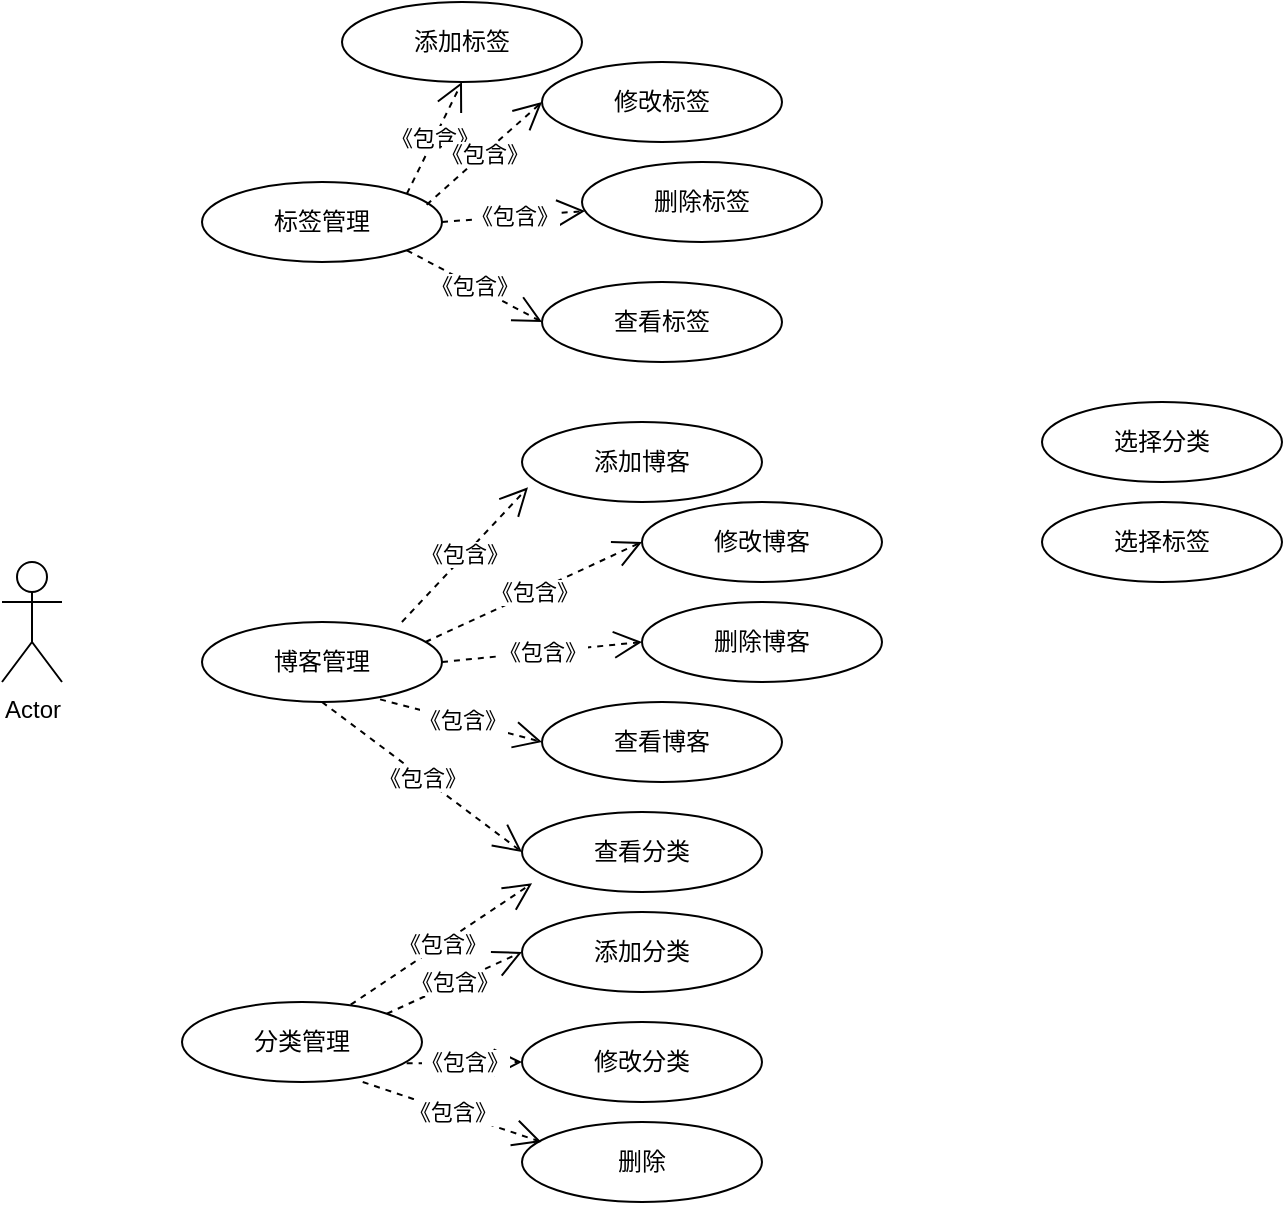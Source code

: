 <mxfile version="24.2.3" type="github">
  <diagram name="第 1 页" id="pe9sap4QaWVrpEyMOnEe">
    <mxGraphModel dx="1221" dy="636" grid="1" gridSize="10" guides="1" tooltips="1" connect="1" arrows="1" fold="1" page="1" pageScale="1" pageWidth="827" pageHeight="1169" math="0" shadow="0">
      <root>
        <mxCell id="0" />
        <mxCell id="1" parent="0" />
        <mxCell id="uvk9hI2O3WgVnZL8qZCz-1" value="Actor" style="shape=umlActor;verticalLabelPosition=bottom;verticalAlign=top;html=1;" vertex="1" parent="1">
          <mxGeometry x="90" y="300" width="30" height="60" as="geometry" />
        </mxCell>
        <mxCell id="uvk9hI2O3WgVnZL8qZCz-2" value="标签管理" style="ellipse;whiteSpace=wrap;html=1;" vertex="1" parent="1">
          <mxGeometry x="190" y="110" width="120" height="40" as="geometry" />
        </mxCell>
        <mxCell id="uvk9hI2O3WgVnZL8qZCz-3" value="分类管理" style="ellipse;whiteSpace=wrap;html=1;" vertex="1" parent="1">
          <mxGeometry x="180" y="520" width="120" height="40" as="geometry" />
        </mxCell>
        <mxCell id="uvk9hI2O3WgVnZL8qZCz-4" value="博客管理" style="ellipse;whiteSpace=wrap;html=1;" vertex="1" parent="1">
          <mxGeometry x="190" y="330" width="120" height="40" as="geometry" />
        </mxCell>
        <mxCell id="uvk9hI2O3WgVnZL8qZCz-5" value="删除标签" style="ellipse;whiteSpace=wrap;html=1;" vertex="1" parent="1">
          <mxGeometry x="380" y="100" width="120" height="40" as="geometry" />
        </mxCell>
        <mxCell id="uvk9hI2O3WgVnZL8qZCz-6" value="修改标签" style="ellipse;whiteSpace=wrap;html=1;" vertex="1" parent="1">
          <mxGeometry x="360" y="50" width="120" height="40" as="geometry" />
        </mxCell>
        <mxCell id="uvk9hI2O3WgVnZL8qZCz-7" value="添加标签" style="ellipse;whiteSpace=wrap;html=1;" vertex="1" parent="1">
          <mxGeometry x="260" y="20" width="120" height="40" as="geometry" />
        </mxCell>
        <mxCell id="uvk9hI2O3WgVnZL8qZCz-8" value="《包含》" style="endArrow=open;endSize=12;dashed=1;html=1;rounded=0;exitX=1;exitY=0;exitDx=0;exitDy=0;entryX=0.5;entryY=1;entryDx=0;entryDy=0;" edge="1" parent="1" source="uvk9hI2O3WgVnZL8qZCz-2" target="uvk9hI2O3WgVnZL8qZCz-7">
          <mxGeometry width="160" relative="1" as="geometry">
            <mxPoint x="370" y="130" as="sourcePoint" />
            <mxPoint x="530" y="130" as="targetPoint" />
          </mxGeometry>
        </mxCell>
        <mxCell id="uvk9hI2O3WgVnZL8qZCz-10" value="《包含》" style="endArrow=open;endSize=12;dashed=1;html=1;rounded=0;exitX=0.936;exitY=0.283;exitDx=0;exitDy=0;entryX=0;entryY=0.5;entryDx=0;entryDy=0;exitPerimeter=0;" edge="1" parent="1" source="uvk9hI2O3WgVnZL8qZCz-2" target="uvk9hI2O3WgVnZL8qZCz-6">
          <mxGeometry width="160" relative="1" as="geometry">
            <mxPoint x="302" y="126" as="sourcePoint" />
            <mxPoint x="330" y="70" as="targetPoint" />
          </mxGeometry>
        </mxCell>
        <mxCell id="uvk9hI2O3WgVnZL8qZCz-11" value="《包含》" style="endArrow=open;endSize=12;dashed=1;html=1;rounded=0;exitX=1;exitY=0.5;exitDx=0;exitDy=0;" edge="1" parent="1" source="uvk9hI2O3WgVnZL8qZCz-2" target="uvk9hI2O3WgVnZL8qZCz-5">
          <mxGeometry width="160" relative="1" as="geometry">
            <mxPoint x="312" y="136" as="sourcePoint" />
            <mxPoint x="340" y="80" as="targetPoint" />
          </mxGeometry>
        </mxCell>
        <mxCell id="uvk9hI2O3WgVnZL8qZCz-12" value="添加博客" style="ellipse;whiteSpace=wrap;html=1;" vertex="1" parent="1">
          <mxGeometry x="350" y="230" width="120" height="40" as="geometry" />
        </mxCell>
        <mxCell id="uvk9hI2O3WgVnZL8qZCz-13" value="修改博客" style="ellipse;whiteSpace=wrap;html=1;" vertex="1" parent="1">
          <mxGeometry x="410" y="270" width="120" height="40" as="geometry" />
        </mxCell>
        <mxCell id="uvk9hI2O3WgVnZL8qZCz-14" value="删除博客" style="ellipse;whiteSpace=wrap;html=1;" vertex="1" parent="1">
          <mxGeometry x="410" y="320" width="120" height="40" as="geometry" />
        </mxCell>
        <mxCell id="uvk9hI2O3WgVnZL8qZCz-15" value="查看分类" style="ellipse;whiteSpace=wrap;html=1;" vertex="1" parent="1">
          <mxGeometry x="350" y="425" width="120" height="40" as="geometry" />
        </mxCell>
        <mxCell id="uvk9hI2O3WgVnZL8qZCz-16" value="添加分类" style="ellipse;whiteSpace=wrap;html=1;" vertex="1" parent="1">
          <mxGeometry x="350" y="475" width="120" height="40" as="geometry" />
        </mxCell>
        <mxCell id="uvk9hI2O3WgVnZL8qZCz-17" value="修改分类" style="ellipse;whiteSpace=wrap;html=1;" vertex="1" parent="1">
          <mxGeometry x="350" y="530" width="120" height="40" as="geometry" />
        </mxCell>
        <mxCell id="uvk9hI2O3WgVnZL8qZCz-19" value="删除" style="ellipse;whiteSpace=wrap;html=1;" vertex="1" parent="1">
          <mxGeometry x="350" y="580" width="120" height="40" as="geometry" />
        </mxCell>
        <mxCell id="uvk9hI2O3WgVnZL8qZCz-20" value="查看标签" style="ellipse;whiteSpace=wrap;html=1;" vertex="1" parent="1">
          <mxGeometry x="360" y="160" width="120" height="40" as="geometry" />
        </mxCell>
        <mxCell id="uvk9hI2O3WgVnZL8qZCz-21" value="《包含》" style="endArrow=open;endSize=12;dashed=1;html=1;rounded=0;exitX=1;exitY=1;exitDx=0;exitDy=0;entryX=0;entryY=0.5;entryDx=0;entryDy=0;" edge="1" parent="1" source="uvk9hI2O3WgVnZL8qZCz-2" target="uvk9hI2O3WgVnZL8qZCz-20">
          <mxGeometry width="160" relative="1" as="geometry">
            <mxPoint x="320" y="140" as="sourcePoint" />
            <mxPoint x="392" y="134" as="targetPoint" />
          </mxGeometry>
        </mxCell>
        <mxCell id="uvk9hI2O3WgVnZL8qZCz-24" value="查看博客" style="ellipse;whiteSpace=wrap;html=1;" vertex="1" parent="1">
          <mxGeometry x="360" y="370" width="120" height="40" as="geometry" />
        </mxCell>
        <mxCell id="uvk9hI2O3WgVnZL8qZCz-25" value="《包含》" style="endArrow=open;endSize=12;dashed=1;html=1;rounded=0;exitX=0.833;exitY=0;exitDx=0;exitDy=0;entryX=0.025;entryY=0.817;entryDx=0;entryDy=0;entryPerimeter=0;exitPerimeter=0;" edge="1" parent="1" source="uvk9hI2O3WgVnZL8qZCz-4" target="uvk9hI2O3WgVnZL8qZCz-12">
          <mxGeometry width="160" relative="1" as="geometry">
            <mxPoint x="260" y="340" as="sourcePoint" />
            <mxPoint x="380" y="201" as="targetPoint" />
          </mxGeometry>
        </mxCell>
        <mxCell id="uvk9hI2O3WgVnZL8qZCz-26" value="《包含》" style="endArrow=open;endSize=12;dashed=1;html=1;rounded=0;exitX=0.931;exitY=0.25;exitDx=0;exitDy=0;entryX=0;entryY=0.5;entryDx=0;entryDy=0;exitPerimeter=0;" edge="1" parent="1" source="uvk9hI2O3WgVnZL8qZCz-4" target="uvk9hI2O3WgVnZL8qZCz-13">
          <mxGeometry width="160" relative="1" as="geometry">
            <mxPoint x="270" y="350" as="sourcePoint" />
            <mxPoint x="390" y="211" as="targetPoint" />
          </mxGeometry>
        </mxCell>
        <mxCell id="uvk9hI2O3WgVnZL8qZCz-27" value="《包含》" style="endArrow=open;endSize=12;dashed=1;html=1;rounded=0;entryX=0;entryY=0.5;entryDx=0;entryDy=0;exitX=1;exitY=0.5;exitDx=0;exitDy=0;" edge="1" parent="1" source="uvk9hI2O3WgVnZL8qZCz-4" target="uvk9hI2O3WgVnZL8qZCz-14">
          <mxGeometry width="160" relative="1" as="geometry">
            <mxPoint x="290" y="360" as="sourcePoint" />
            <mxPoint x="400" y="221" as="targetPoint" />
          </mxGeometry>
        </mxCell>
        <mxCell id="uvk9hI2O3WgVnZL8qZCz-28" value="《包含》" style="endArrow=open;endSize=12;dashed=1;html=1;rounded=0;exitX=0.742;exitY=0.967;exitDx=0;exitDy=0;entryX=0;entryY=0.5;entryDx=0;entryDy=0;exitPerimeter=0;" edge="1" parent="1" source="uvk9hI2O3WgVnZL8qZCz-4" target="uvk9hI2O3WgVnZL8qZCz-24">
          <mxGeometry width="160" relative="1" as="geometry">
            <mxPoint x="290" y="370" as="sourcePoint" />
            <mxPoint x="410" y="231" as="targetPoint" />
          </mxGeometry>
        </mxCell>
        <mxCell id="uvk9hI2O3WgVnZL8qZCz-29" value="《包含》" style="endArrow=open;endSize=12;dashed=1;html=1;rounded=0;exitX=0.5;exitY=1;exitDx=0;exitDy=0;entryX=0;entryY=0.5;entryDx=0;entryDy=0;" edge="1" parent="1" source="uvk9hI2O3WgVnZL8qZCz-4" target="uvk9hI2O3WgVnZL8qZCz-15">
          <mxGeometry width="160" relative="1" as="geometry">
            <mxPoint x="270" y="380" as="sourcePoint" />
            <mxPoint x="390" y="241" as="targetPoint" />
          </mxGeometry>
        </mxCell>
        <mxCell id="uvk9hI2O3WgVnZL8qZCz-30" value="《包含》" style="endArrow=open;endSize=12;dashed=1;html=1;rounded=0;exitX=0.753;exitY=1;exitDx=0;exitDy=0;entryX=0.081;entryY=0.25;entryDx=0;entryDy=0;entryPerimeter=0;exitPerimeter=0;" edge="1" parent="1" source="uvk9hI2O3WgVnZL8qZCz-3" target="uvk9hI2O3WgVnZL8qZCz-19">
          <mxGeometry width="160" relative="1" as="geometry">
            <mxPoint x="260" y="380" as="sourcePoint" />
            <mxPoint x="360" y="455" as="targetPoint" />
          </mxGeometry>
        </mxCell>
        <mxCell id="uvk9hI2O3WgVnZL8qZCz-31" value="《包含》" style="endArrow=open;endSize=12;dashed=1;html=1;rounded=0;exitX=0.936;exitY=0.767;exitDx=0;exitDy=0;entryX=0;entryY=0.5;entryDx=0;entryDy=0;exitPerimeter=0;" edge="1" parent="1" source="uvk9hI2O3WgVnZL8qZCz-3" target="uvk9hI2O3WgVnZL8qZCz-17">
          <mxGeometry width="160" relative="1" as="geometry">
            <mxPoint x="270" y="390" as="sourcePoint" />
            <mxPoint x="370" y="465" as="targetPoint" />
          </mxGeometry>
        </mxCell>
        <mxCell id="uvk9hI2O3WgVnZL8qZCz-32" value="《包含》" style="endArrow=open;endSize=12;dashed=1;html=1;rounded=0;exitX=1;exitY=0;exitDx=0;exitDy=0;entryX=0;entryY=0.5;entryDx=0;entryDy=0;" edge="1" parent="1" source="uvk9hI2O3WgVnZL8qZCz-3" target="uvk9hI2O3WgVnZL8qZCz-16">
          <mxGeometry width="160" relative="1" as="geometry">
            <mxPoint x="280" y="400" as="sourcePoint" />
            <mxPoint x="380" y="475" as="targetPoint" />
          </mxGeometry>
        </mxCell>
        <mxCell id="uvk9hI2O3WgVnZL8qZCz-33" value="《包含》" style="endArrow=open;endSize=12;dashed=1;html=1;rounded=0;exitX=0.703;exitY=0.033;exitDx=0;exitDy=0;entryX=0.042;entryY=0.892;entryDx=0;entryDy=0;entryPerimeter=0;exitPerimeter=0;" edge="1" parent="1" source="uvk9hI2O3WgVnZL8qZCz-3" target="uvk9hI2O3WgVnZL8qZCz-15">
          <mxGeometry width="160" relative="1" as="geometry">
            <mxPoint x="290" y="410" as="sourcePoint" />
            <mxPoint x="390" y="485" as="targetPoint" />
          </mxGeometry>
        </mxCell>
        <mxCell id="uvk9hI2O3WgVnZL8qZCz-34" value="选择标签" style="ellipse;whiteSpace=wrap;html=1;" vertex="1" parent="1">
          <mxGeometry x="610" y="270" width="120" height="40" as="geometry" />
        </mxCell>
        <mxCell id="uvk9hI2O3WgVnZL8qZCz-35" value="选择分类" style="ellipse;whiteSpace=wrap;html=1;" vertex="1" parent="1">
          <mxGeometry x="610" y="220" width="120" height="40" as="geometry" />
        </mxCell>
      </root>
    </mxGraphModel>
  </diagram>
</mxfile>
